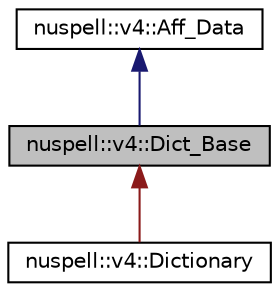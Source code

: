 digraph "nuspell::v4::Dict_Base"
{
 // LATEX_PDF_SIZE
  edge [fontname="Helvetica",fontsize="10",labelfontname="Helvetica",labelfontsize="10"];
  node [fontname="Helvetica",fontsize="10",shape=record];
  Node1 [label="nuspell::v4::Dict_Base",height=0.2,width=0.4,color="black", fillcolor="grey75", style="filled", fontcolor="black",tooltip=" "];
  Node2 -> Node1 [dir="back",color="midnightblue",fontsize="10",style="solid",fontname="Helvetica"];
  Node2 [label="nuspell::v4::Aff_Data",height=0.2,width=0.4,color="black", fillcolor="white", style="filled",URL="$structnuspell_1_1v4_1_1_aff___data.html",tooltip=" "];
  Node1 -> Node3 [dir="back",color="firebrick4",fontsize="10",style="solid",fontname="Helvetica"];
  Node3 [label="nuspell::v4::Dictionary",height=0.2,width=0.4,color="black", fillcolor="white", style="filled",URL="$classnuspell_1_1v4_1_1_dictionary.html",tooltip="The only important public class."];
}
